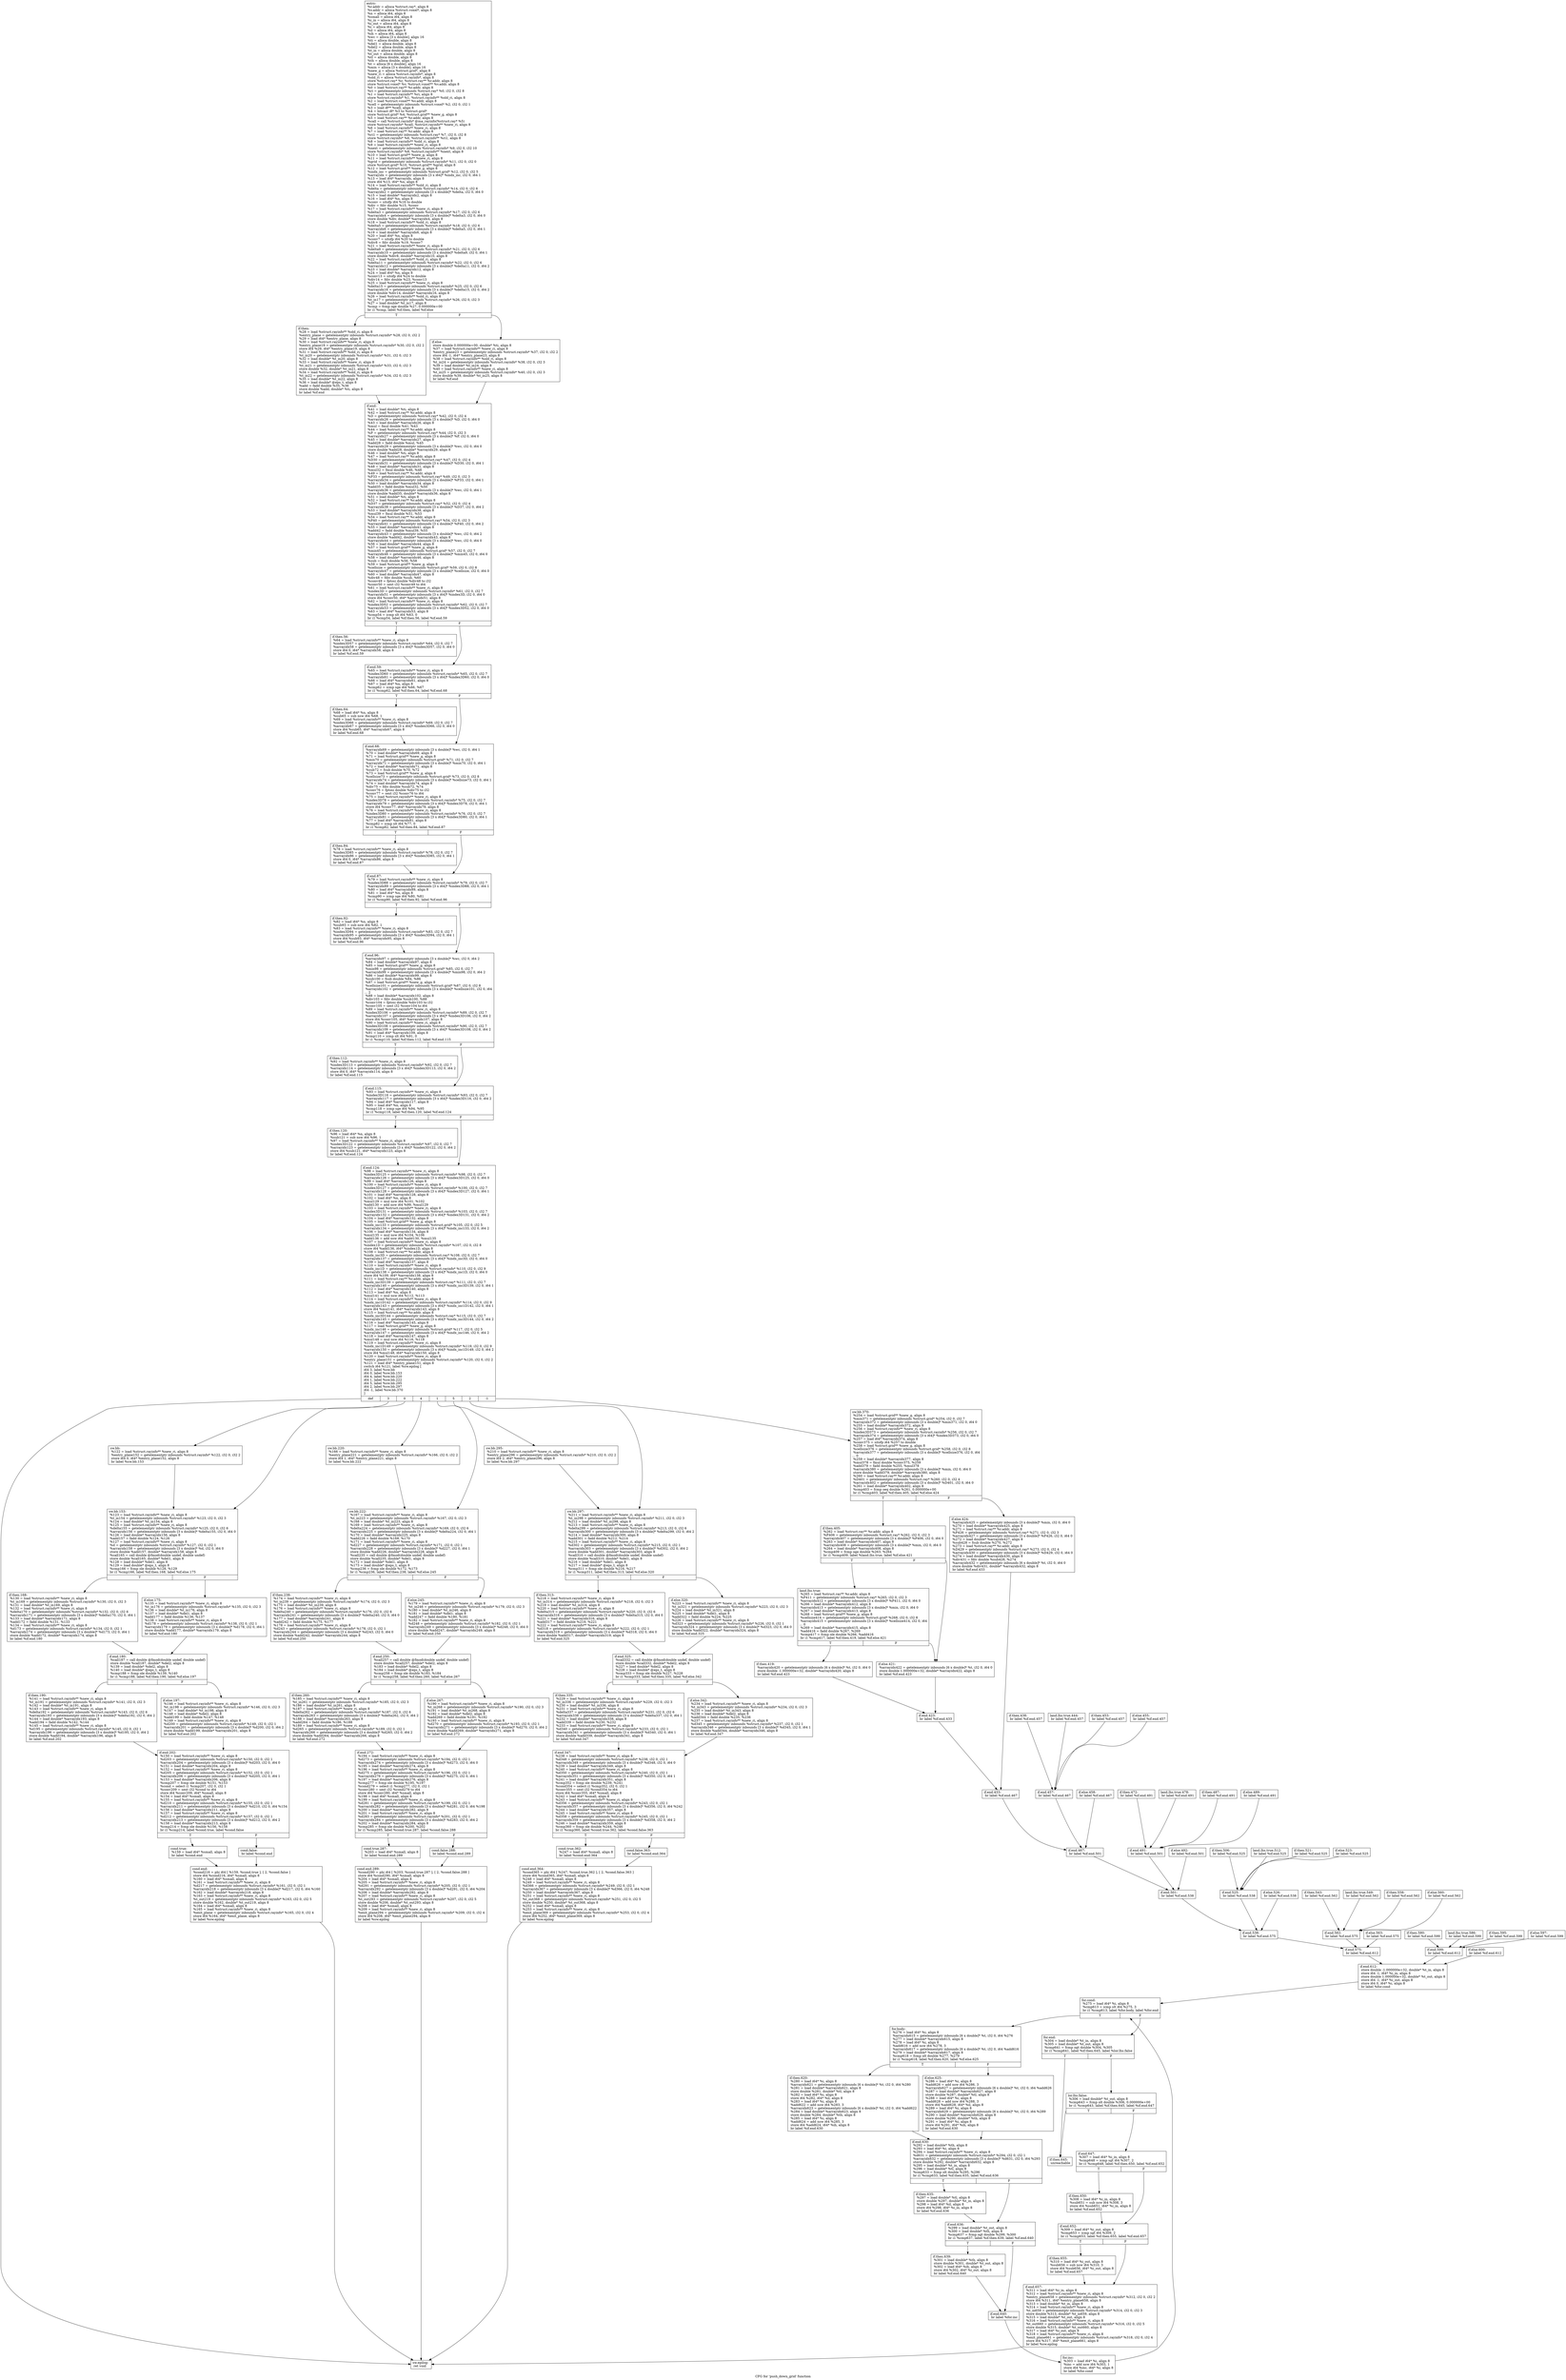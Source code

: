 digraph "CFG for 'push_down_grid' function" {
	label="CFG for 'push_down_grid' function";

	Node0x5f76490 [shape=record,label="{entry:\l  %r.addr = alloca %struct.ray*, align 8\l  %v.addr = alloca %struct.voxel*, align 8\l  %n = alloca i64, align 8\l  %small = alloca i64, align 8\l  %i_in = alloca i64, align 8\l  %i_out = alloca i64, align 8\l  %i = alloca i64, align 8\l  %il = alloca i64, align 8\l  %ih = alloca i64, align 8\l  %wc = alloca [3 x double], align 16\l  %ti = alloca double, align 8\l  %del1 = alloca double, align 8\l  %del2 = alloca double, align 8\l  %t_in = alloca double, align 8\l  %t_out = alloca double, align 8\l  %tl = alloca double, align 8\l  %th = alloca double, align 8\l  %t = alloca [6 x double], align 16\l  %min = alloca [3 x double], align 16\l  %new_g = alloca %struct.grid*, align 8\l  %new_ri = alloca %struct.rayinfo*, align 8\l  %old_ri = alloca %struct.rayinfo*, align 8\l  store %struct.ray* %r, %struct.ray** %r.addr, align 8\l  store %struct.voxel* %v, %struct.voxel** %v.addr, align 8\l  %0 = load %struct.ray** %r.addr, align 8\l  %ri = getelementptr inbounds %struct.ray* %0, i32 0, i32 8\l  %1 = load %struct.rayinfo** %ri, align 8\l  store %struct.rayinfo* %1, %struct.rayinfo** %old_ri, align 8\l  %2 = load %struct.voxel** %v.addr, align 8\l  %cell = getelementptr inbounds %struct.voxel* %2, i32 0, i32 1\l  %3 = load i8** %cell, align 8\l  %4 = bitcast i8* %3 to %struct.grid*\l  store %struct.grid* %4, %struct.grid** %new_g, align 8\l  %5 = load %struct.ray** %r.addr, align 8\l  %call = call %struct.rayinfo* @ma_rayinfo(%struct.ray* %5)\l  store %struct.rayinfo* %call, %struct.rayinfo** %new_ri, align 8\l  %6 = load %struct.rayinfo** %new_ri, align 8\l  %7 = load %struct.ray** %r.addr, align 8\l  %ri1 = getelementptr inbounds %struct.ray* %7, i32 0, i32 8\l  store %struct.rayinfo* %6, %struct.rayinfo** %ri1, align 8\l  %8 = load %struct.rayinfo** %old_ri, align 8\l  %9 = load %struct.rayinfo** %new_ri, align 8\l  %next = getelementptr inbounds %struct.rayinfo* %9, i32 0, i32 10\l  store %struct.rayinfo* %8, %struct.rayinfo** %next, align 8\l  %10 = load %struct.grid** %new_g, align 8\l  %11 = load %struct.rayinfo** %new_ri, align 8\l  %grid = getelementptr inbounds %struct.rayinfo* %11, i32 0, i32 0\l  store %struct.grid* %10, %struct.grid** %grid, align 8\l  %12 = load %struct.grid** %new_g, align 8\l  %indx_inc = getelementptr inbounds %struct.grid* %12, i32 0, i32 5\l  %arrayidx = getelementptr inbounds [3 x i64]* %indx_inc, i32 0, i64 1\l  %13 = load i64* %arrayidx, align 8\l  store i64 %13, i64* %n, align 8\l  %14 = load %struct.rayinfo** %old_ri, align 8\l  %delta = getelementptr inbounds %struct.rayinfo* %14, i32 0, i32 6\l  %arrayidx2 = getelementptr inbounds [3 x double]* %delta, i32 0, i64 0\l  %15 = load double* %arrayidx2, align 8\l  %16 = load i64* %n, align 8\l  %conv = sitofp i64 %16 to double\l  %div = fdiv double %15, %conv\l  %17 = load %struct.rayinfo** %new_ri, align 8\l  %delta3 = getelementptr inbounds %struct.rayinfo* %17, i32 0, i32 6\l  %arrayidx4 = getelementptr inbounds [3 x double]* %delta3, i32 0, i64 0\l  store double %div, double* %arrayidx4, align 8\l  %18 = load %struct.rayinfo** %old_ri, align 8\l  %delta5 = getelementptr inbounds %struct.rayinfo* %18, i32 0, i32 6\l  %arrayidx6 = getelementptr inbounds [3 x double]* %delta5, i32 0, i64 1\l  %19 = load double* %arrayidx6, align 8\l  %20 = load i64* %n, align 8\l  %conv7 = sitofp i64 %20 to double\l  %div8 = fdiv double %19, %conv7\l  %21 = load %struct.rayinfo** %new_ri, align 8\l  %delta9 = getelementptr inbounds %struct.rayinfo* %21, i32 0, i32 6\l  %arrayidx10 = getelementptr inbounds [3 x double]* %delta9, i32 0, i64 1\l  store double %div8, double* %arrayidx10, align 8\l  %22 = load %struct.rayinfo** %old_ri, align 8\l  %delta11 = getelementptr inbounds %struct.rayinfo* %22, i32 0, i32 6\l  %arrayidx12 = getelementptr inbounds [3 x double]* %delta11, i32 0, i64 2\l  %23 = load double* %arrayidx12, align 8\l  %24 = load i64* %n, align 8\l  %conv13 = sitofp i64 %24 to double\l  %div14 = fdiv double %23, %conv13\l  %25 = load %struct.rayinfo** %new_ri, align 8\l  %delta15 = getelementptr inbounds %struct.rayinfo* %25, i32 0, i32 6\l  %arrayidx16 = getelementptr inbounds [3 x double]* %delta15, i32 0, i64 2\l  store double %div14, double* %arrayidx16, align 8\l  %26 = load %struct.rayinfo** %old_ri, align 8\l  %t_in17 = getelementptr inbounds %struct.rayinfo* %26, i32 0, i32 3\l  %27 = load double* %t_in17, align 8\l  %cmp = fcmp oge double %27, 0.000000e+00\l  br i1 %cmp, label %if.then, label %if.else\l|{<s0>T|<s1>F}}"];
	Node0x5f76490:s0 -> Node0x5f764e0;
	Node0x5f76490:s1 -> Node0x5f76530;
	Node0x5f764e0 [shape=record,label="{if.then:                                          \l  %28 = load %struct.rayinfo** %old_ri, align 8\l  %entry_plane = getelementptr inbounds %struct.rayinfo* %28, i32 0, i32 2\l  %29 = load i64* %entry_plane, align 8\l  %30 = load %struct.rayinfo** %new_ri, align 8\l  %entry_plane19 = getelementptr inbounds %struct.rayinfo* %30, i32 0, i32 2\l  store i64 %29, i64* %entry_plane19, align 8\l  %31 = load %struct.rayinfo** %old_ri, align 8\l  %t_in20 = getelementptr inbounds %struct.rayinfo* %31, i32 0, i32 3\l  %32 = load double* %t_in20, align 8\l  %33 = load %struct.rayinfo** %new_ri, align 8\l  %t_in21 = getelementptr inbounds %struct.rayinfo* %33, i32 0, i32 3\l  store double %32, double* %t_in21, align 8\l  %34 = load %struct.rayinfo** %old_ri, align 8\l  %t_in22 = getelementptr inbounds %struct.rayinfo* %34, i32 0, i32 3\l  %35 = load double* %t_in22, align 8\l  %36 = load double* @eps_t, align 8\l  %add = fadd double %35, %36\l  store double %add, double* %ti, align 8\l  br label %if.end\l}"];
	Node0x5f764e0 -> Node0x5f76580;
	Node0x5f76530 [shape=record,label="{if.else:                                          \l  store double 0.000000e+00, double* %ti, align 8\l  %37 = load %struct.rayinfo** %new_ri, align 8\l  %entry_plane23 = getelementptr inbounds %struct.rayinfo* %37, i32 0, i32 2\l  store i64 -1, i64* %entry_plane23, align 8\l  %38 = load %struct.rayinfo** %old_ri, align 8\l  %t_in24 = getelementptr inbounds %struct.rayinfo* %38, i32 0, i32 3\l  %39 = load double* %t_in24, align 8\l  %40 = load %struct.rayinfo** %new_ri, align 8\l  %t_in25 = getelementptr inbounds %struct.rayinfo* %40, i32 0, i32 3\l  store double %39, double* %t_in25, align 8\l  br label %if.end\l}"];
	Node0x5f76530 -> Node0x5f76580;
	Node0x5f76580 [shape=record,label="{if.end:                                           \l  %41 = load double* %ti, align 8\l  %42 = load %struct.ray** %r.addr, align 8\l  %D = getelementptr inbounds %struct.ray* %42, i32 0, i32 4\l  %arrayidx26 = getelementptr inbounds [3 x double]* %D, i32 0, i64 0\l  %43 = load double* %arrayidx26, align 8\l  %mul = fmul double %41, %43\l  %44 = load %struct.ray** %r.addr, align 8\l  %P = getelementptr inbounds %struct.ray* %44, i32 0, i32 3\l  %arrayidx27 = getelementptr inbounds [3 x double]* %P, i32 0, i64 0\l  %45 = load double* %arrayidx27, align 8\l  %add28 = fadd double %mul, %45\l  %arrayidx29 = getelementptr inbounds [3 x double]* %wc, i32 0, i64 0\l  store double %add28, double* %arrayidx29, align 8\l  %46 = load double* %ti, align 8\l  %47 = load %struct.ray** %r.addr, align 8\l  %D30 = getelementptr inbounds %struct.ray* %47, i32 0, i32 4\l  %arrayidx31 = getelementptr inbounds [3 x double]* %D30, i32 0, i64 1\l  %48 = load double* %arrayidx31, align 8\l  %mul32 = fmul double %46, %48\l  %49 = load %struct.ray** %r.addr, align 8\l  %P33 = getelementptr inbounds %struct.ray* %49, i32 0, i32 3\l  %arrayidx34 = getelementptr inbounds [3 x double]* %P33, i32 0, i64 1\l  %50 = load double* %arrayidx34, align 8\l  %add35 = fadd double %mul32, %50\l  %arrayidx36 = getelementptr inbounds [3 x double]* %wc, i32 0, i64 1\l  store double %add35, double* %arrayidx36, align 8\l  %51 = load double* %ti, align 8\l  %52 = load %struct.ray** %r.addr, align 8\l  %D37 = getelementptr inbounds %struct.ray* %52, i32 0, i32 4\l  %arrayidx38 = getelementptr inbounds [3 x double]* %D37, i32 0, i64 2\l  %53 = load double* %arrayidx38, align 8\l  %mul39 = fmul double %51, %53\l  %54 = load %struct.ray** %r.addr, align 8\l  %P40 = getelementptr inbounds %struct.ray* %54, i32 0, i32 3\l  %arrayidx41 = getelementptr inbounds [3 x double]* %P40, i32 0, i64 2\l  %55 = load double* %arrayidx41, align 8\l  %add42 = fadd double %mul39, %55\l  %arrayidx43 = getelementptr inbounds [3 x double]* %wc, i32 0, i64 2\l  store double %add42, double* %arrayidx43, align 8\l  %arrayidx44 = getelementptr inbounds [3 x double]* %wc, i32 0, i64 0\l  %56 = load double* %arrayidx44, align 8\l  %57 = load %struct.grid** %new_g, align 8\l  %min45 = getelementptr inbounds %struct.grid* %57, i32 0, i32 7\l  %arrayidx46 = getelementptr inbounds [3 x double]* %min45, i32 0, i64 0\l  %58 = load double* %arrayidx46, align 8\l  %sub = fsub double %56, %58\l  %59 = load %struct.grid** %new_g, align 8\l  %cellsize = getelementptr inbounds %struct.grid* %59, i32 0, i32 8\l  %arrayidx47 = getelementptr inbounds [3 x double]* %cellsize, i32 0, i64 0\l  %60 = load double* %arrayidx47, align 8\l  %div48 = fdiv double %sub, %60\l  %conv49 = fptosi double %div48 to i32\l  %conv50 = sext i32 %conv49 to i64\l  %61 = load %struct.rayinfo** %new_ri, align 8\l  %index3D = getelementptr inbounds %struct.rayinfo* %61, i32 0, i32 7\l  %arrayidx51 = getelementptr inbounds [3 x i64]* %index3D, i32 0, i64 0\l  store i64 %conv50, i64* %arrayidx51, align 8\l  %62 = load %struct.rayinfo** %new_ri, align 8\l  %index3D52 = getelementptr inbounds %struct.rayinfo* %62, i32 0, i32 7\l  %arrayidx53 = getelementptr inbounds [3 x i64]* %index3D52, i32 0, i64 0\l  %63 = load i64* %arrayidx53, align 8\l  %cmp54 = icmp slt i64 %63, 0\l  br i1 %cmp54, label %if.then.56, label %if.end.59\l|{<s0>T|<s1>F}}"];
	Node0x5f76580:s0 -> Node0x5f765d0;
	Node0x5f76580:s1 -> Node0x5f76620;
	Node0x5f765d0 [shape=record,label="{if.then.56:                                       \l  %64 = load %struct.rayinfo** %new_ri, align 8\l  %index3D57 = getelementptr inbounds %struct.rayinfo* %64, i32 0, i32 7\l  %arrayidx58 = getelementptr inbounds [3 x i64]* %index3D57, i32 0, i64 0\l  store i64 0, i64* %arrayidx58, align 8\l  br label %if.end.59\l}"];
	Node0x5f765d0 -> Node0x5f76620;
	Node0x5f76620 [shape=record,label="{if.end.59:                                        \l  %65 = load %struct.rayinfo** %new_ri, align 8\l  %index3D60 = getelementptr inbounds %struct.rayinfo* %65, i32 0, i32 7\l  %arrayidx61 = getelementptr inbounds [3 x i64]* %index3D60, i32 0, i64 0\l  %66 = load i64* %arrayidx61, align 8\l  %67 = load i64* %n, align 8\l  %cmp62 = icmp sge i64 %66, %67\l  br i1 %cmp62, label %if.then.64, label %if.end.68\l|{<s0>T|<s1>F}}"];
	Node0x5f76620:s0 -> Node0x5f76670;
	Node0x5f76620:s1 -> Node0x5f766c0;
	Node0x5f76670 [shape=record,label="{if.then.64:                                       \l  %68 = load i64* %n, align 8\l  %sub65 = sub nsw i64 %68, 1\l  %69 = load %struct.rayinfo** %new_ri, align 8\l  %index3D66 = getelementptr inbounds %struct.rayinfo* %69, i32 0, i32 7\l  %arrayidx67 = getelementptr inbounds [3 x i64]* %index3D66, i32 0, i64 0\l  store i64 %sub65, i64* %arrayidx67, align 8\l  br label %if.end.68\l}"];
	Node0x5f76670 -> Node0x5f766c0;
	Node0x5f766c0 [shape=record,label="{if.end.68:                                        \l  %arrayidx69 = getelementptr inbounds [3 x double]* %wc, i32 0, i64 1\l  %70 = load double* %arrayidx69, align 8\l  %71 = load %struct.grid** %new_g, align 8\l  %min70 = getelementptr inbounds %struct.grid* %71, i32 0, i32 7\l  %arrayidx71 = getelementptr inbounds [3 x double]* %min70, i32 0, i64 1\l  %72 = load double* %arrayidx71, align 8\l  %sub72 = fsub double %70, %72\l  %73 = load %struct.grid** %new_g, align 8\l  %cellsize73 = getelementptr inbounds %struct.grid* %73, i32 0, i32 8\l  %arrayidx74 = getelementptr inbounds [3 x double]* %cellsize73, i32 0, i64 1\l  %74 = load double* %arrayidx74, align 8\l  %div75 = fdiv double %sub72, %74\l  %conv76 = fptosi double %div75 to i32\l  %conv77 = sext i32 %conv76 to i64\l  %75 = load %struct.rayinfo** %new_ri, align 8\l  %index3D78 = getelementptr inbounds %struct.rayinfo* %75, i32 0, i32 7\l  %arrayidx79 = getelementptr inbounds [3 x i64]* %index3D78, i32 0, i64 1\l  store i64 %conv77, i64* %arrayidx79, align 8\l  %76 = load %struct.rayinfo** %new_ri, align 8\l  %index3D80 = getelementptr inbounds %struct.rayinfo* %76, i32 0, i32 7\l  %arrayidx81 = getelementptr inbounds [3 x i64]* %index3D80, i32 0, i64 1\l  %77 = load i64* %arrayidx81, align 8\l  %cmp82 = icmp slt i64 %77, 0\l  br i1 %cmp82, label %if.then.84, label %if.end.87\l|{<s0>T|<s1>F}}"];
	Node0x5f766c0:s0 -> Node0x5f76710;
	Node0x5f766c0:s1 -> Node0x5f76760;
	Node0x5f76710 [shape=record,label="{if.then.84:                                       \l  %78 = load %struct.rayinfo** %new_ri, align 8\l  %index3D85 = getelementptr inbounds %struct.rayinfo* %78, i32 0, i32 7\l  %arrayidx86 = getelementptr inbounds [3 x i64]* %index3D85, i32 0, i64 1\l  store i64 0, i64* %arrayidx86, align 8\l  br label %if.end.87\l}"];
	Node0x5f76710 -> Node0x5f76760;
	Node0x5f76760 [shape=record,label="{if.end.87:                                        \l  %79 = load %struct.rayinfo** %new_ri, align 8\l  %index3D88 = getelementptr inbounds %struct.rayinfo* %79, i32 0, i32 7\l  %arrayidx89 = getelementptr inbounds [3 x i64]* %index3D88, i32 0, i64 1\l  %80 = load i64* %arrayidx89, align 8\l  %81 = load i64* %n, align 8\l  %cmp90 = icmp sge i64 %80, %81\l  br i1 %cmp90, label %if.then.92, label %if.end.96\l|{<s0>T|<s1>F}}"];
	Node0x5f76760:s0 -> Node0x5f767b0;
	Node0x5f76760:s1 -> Node0x5f76800;
	Node0x5f767b0 [shape=record,label="{if.then.92:                                       \l  %82 = load i64* %n, align 8\l  %sub93 = sub nsw i64 %82, 1\l  %83 = load %struct.rayinfo** %new_ri, align 8\l  %index3D94 = getelementptr inbounds %struct.rayinfo* %83, i32 0, i32 7\l  %arrayidx95 = getelementptr inbounds [3 x i64]* %index3D94, i32 0, i64 1\l  store i64 %sub93, i64* %arrayidx95, align 8\l  br label %if.end.96\l}"];
	Node0x5f767b0 -> Node0x5f76800;
	Node0x5f76800 [shape=record,label="{if.end.96:                                        \l  %arrayidx97 = getelementptr inbounds [3 x double]* %wc, i32 0, i64 2\l  %84 = load double* %arrayidx97, align 8\l  %85 = load %struct.grid** %new_g, align 8\l  %min98 = getelementptr inbounds %struct.grid* %85, i32 0, i32 7\l  %arrayidx99 = getelementptr inbounds [3 x double]* %min98, i32 0, i64 2\l  %86 = load double* %arrayidx99, align 8\l  %sub100 = fsub double %84, %86\l  %87 = load %struct.grid** %new_g, align 8\l  %cellsize101 = getelementptr inbounds %struct.grid* %87, i32 0, i32 8\l  %arrayidx102 = getelementptr inbounds [3 x double]* %cellsize101, i32 0, i64\l... 2\l  %88 = load double* %arrayidx102, align 8\l  %div103 = fdiv double %sub100, %88\l  %conv104 = fptosi double %div103 to i32\l  %conv105 = sext i32 %conv104 to i64\l  %89 = load %struct.rayinfo** %new_ri, align 8\l  %index3D106 = getelementptr inbounds %struct.rayinfo* %89, i32 0, i32 7\l  %arrayidx107 = getelementptr inbounds [3 x i64]* %index3D106, i32 0, i64 2\l  store i64 %conv105, i64* %arrayidx107, align 8\l  %90 = load %struct.rayinfo** %new_ri, align 8\l  %index3D108 = getelementptr inbounds %struct.rayinfo* %90, i32 0, i32 7\l  %arrayidx109 = getelementptr inbounds [3 x i64]* %index3D108, i32 0, i64 2\l  %91 = load i64* %arrayidx109, align 8\l  %cmp110 = icmp slt i64 %91, 0\l  br i1 %cmp110, label %if.then.112, label %if.end.115\l|{<s0>T|<s1>F}}"];
	Node0x5f76800:s0 -> Node0x5f76850;
	Node0x5f76800:s1 -> Node0x5f768a0;
	Node0x5f76850 [shape=record,label="{if.then.112:                                      \l  %92 = load %struct.rayinfo** %new_ri, align 8\l  %index3D113 = getelementptr inbounds %struct.rayinfo* %92, i32 0, i32 7\l  %arrayidx114 = getelementptr inbounds [3 x i64]* %index3D113, i32 0, i64 2\l  store i64 0, i64* %arrayidx114, align 8\l  br label %if.end.115\l}"];
	Node0x5f76850 -> Node0x5f768a0;
	Node0x5f768a0 [shape=record,label="{if.end.115:                                       \l  %93 = load %struct.rayinfo** %new_ri, align 8\l  %index3D116 = getelementptr inbounds %struct.rayinfo* %93, i32 0, i32 7\l  %arrayidx117 = getelementptr inbounds [3 x i64]* %index3D116, i32 0, i64 2\l  %94 = load i64* %arrayidx117, align 8\l  %95 = load i64* %n, align 8\l  %cmp118 = icmp sge i64 %94, %95\l  br i1 %cmp118, label %if.then.120, label %if.end.124\l|{<s0>T|<s1>F}}"];
	Node0x5f768a0:s0 -> Node0x5f768f0;
	Node0x5f768a0:s1 -> Node0x5f76940;
	Node0x5f768f0 [shape=record,label="{if.then.120:                                      \l  %96 = load i64* %n, align 8\l  %sub121 = sub nsw i64 %96, 1\l  %97 = load %struct.rayinfo** %new_ri, align 8\l  %index3D122 = getelementptr inbounds %struct.rayinfo* %97, i32 0, i32 7\l  %arrayidx123 = getelementptr inbounds [3 x i64]* %index3D122, i32 0, i64 2\l  store i64 %sub121, i64* %arrayidx123, align 8\l  br label %if.end.124\l}"];
	Node0x5f768f0 -> Node0x5f76940;
	Node0x5f76940 [shape=record,label="{if.end.124:                                       \l  %98 = load %struct.rayinfo** %new_ri, align 8\l  %index3D125 = getelementptr inbounds %struct.rayinfo* %98, i32 0, i32 7\l  %arrayidx126 = getelementptr inbounds [3 x i64]* %index3D125, i32 0, i64 0\l  %99 = load i64* %arrayidx126, align 8\l  %100 = load %struct.rayinfo** %new_ri, align 8\l  %index3D127 = getelementptr inbounds %struct.rayinfo* %100, i32 0, i32 7\l  %arrayidx128 = getelementptr inbounds [3 x i64]* %index3D127, i32 0, i64 1\l  %101 = load i64* %arrayidx128, align 8\l  %102 = load i64* %n, align 8\l  %mul129 = mul nsw i64 %101, %102\l  %add130 = add nsw i64 %99, %mul129\l  %103 = load %struct.rayinfo** %new_ri, align 8\l  %index3D131 = getelementptr inbounds %struct.rayinfo* %103, i32 0, i32 7\l  %arrayidx132 = getelementptr inbounds [3 x i64]* %index3D131, i32 0, i64 2\l  %104 = load i64* %arrayidx132, align 8\l  %105 = load %struct.grid** %new_g, align 8\l  %indx_inc133 = getelementptr inbounds %struct.grid* %105, i32 0, i32 5\l  %arrayidx134 = getelementptr inbounds [3 x i64]* %indx_inc133, i32 0, i64 2\l  %106 = load i64* %arrayidx134, align 8\l  %mul135 = mul nsw i64 %104, %106\l  %add136 = add nsw i64 %add130, %mul135\l  %107 = load %struct.rayinfo** %new_ri, align 8\l  %index1D = getelementptr inbounds %struct.rayinfo* %107, i32 0, i32 8\l  store i64 %add136, i64* %index1D, align 8\l  %108 = load %struct.ray** %r.addr, align 8\l  %indx_inc3D = getelementptr inbounds %struct.ray* %108, i32 0, i32 7\l  %arrayidx137 = getelementptr inbounds [3 x i64]* %indx_inc3D, i32 0, i64 0\l  %109 = load i64* %arrayidx137, align 8\l  %110 = load %struct.rayinfo** %new_ri, align 8\l  %indx_inc1D = getelementptr inbounds %struct.rayinfo* %110, i32 0, i32 9\l  %arrayidx138 = getelementptr inbounds [3 x i64]* %indx_inc1D, i32 0, i64 0\l  store i64 %109, i64* %arrayidx138, align 8\l  %111 = load %struct.ray** %r.addr, align 8\l  %indx_inc3D139 = getelementptr inbounds %struct.ray* %111, i32 0, i32 7\l  %arrayidx140 = getelementptr inbounds [3 x i64]* %indx_inc3D139, i32 0, i64 1\l  %112 = load i64* %arrayidx140, align 8\l  %113 = load i64* %n, align 8\l  %mul141 = mul nsw i64 %112, %113\l  %114 = load %struct.rayinfo** %new_ri, align 8\l  %indx_inc1D142 = getelementptr inbounds %struct.rayinfo* %114, i32 0, i32 9\l  %arrayidx143 = getelementptr inbounds [3 x i64]* %indx_inc1D142, i32 0, i64 1\l  store i64 %mul141, i64* %arrayidx143, align 8\l  %115 = load %struct.ray** %r.addr, align 8\l  %indx_inc3D144 = getelementptr inbounds %struct.ray* %115, i32 0, i32 7\l  %arrayidx145 = getelementptr inbounds [3 x i64]* %indx_inc3D144, i32 0, i64 2\l  %116 = load i64* %arrayidx145, align 8\l  %117 = load %struct.grid** %new_g, align 8\l  %indx_inc146 = getelementptr inbounds %struct.grid* %117, i32 0, i32 5\l  %arrayidx147 = getelementptr inbounds [3 x i64]* %indx_inc146, i32 0, i64 2\l  %118 = load i64* %arrayidx147, align 8\l  %mul148 = mul nsw i64 %116, %118\l  %119 = load %struct.rayinfo** %new_ri, align 8\l  %indx_inc1D149 = getelementptr inbounds %struct.rayinfo* %119, i32 0, i32 9\l  %arrayidx150 = getelementptr inbounds [3 x i64]* %indx_inc1D149, i32 0, i64 2\l  store i64 %mul148, i64* %arrayidx150, align 8\l  %120 = load %struct.rayinfo** %new_ri, align 8\l  %entry_plane151 = getelementptr inbounds %struct.rayinfo* %120, i32 0, i32 2\l  %121 = load i64* %entry_plane151, align 8\l  switch i64 %121, label %sw.epilog [\l    i64 3, label %sw.bb\l    i64 0, label %sw.bb.153\l    i64 4, label %sw.bb.220\l    i64 1, label %sw.bb.222\l    i64 5, label %sw.bb.295\l    i64 2, label %sw.bb.297\l    i64 -1, label %sw.bb.370\l  ]\l|{<s0>def|<s1>3|<s2>0|<s3>4|<s4>1|<s5>5|<s6>2|<s7>-1}}"];
	Node0x5f76940:s0 -> Node0x5f786f0;
	Node0x5f76940:s1 -> Node0x5f76990;
	Node0x5f76940:s2 -> Node0x5f769e0;
	Node0x5f76940:s3 -> Node0x5f76d00;
	Node0x5f76940:s4 -> Node0x5f76d50;
	Node0x5f76940:s5 -> Node0x5f77070;
	Node0x5f76940:s6 -> Node0x5f770c0;
	Node0x5f76940:s7 -> Node0x5f773e0;
	Node0x5f76990 [shape=record,label="{sw.bb:                                            \l  %122 = load %struct.rayinfo** %new_ri, align 8\l  %entry_plane152 = getelementptr inbounds %struct.rayinfo* %122, i32 0, i32 2\l  store i64 0, i64* %entry_plane152, align 8\l  br label %sw.bb.153\l}"];
	Node0x5f76990 -> Node0x5f769e0;
	Node0x5f769e0 [shape=record,label="{sw.bb.153:                                        \l  %123 = load %struct.rayinfo** %new_ri, align 8\l  %t_in154 = getelementptr inbounds %struct.rayinfo* %123, i32 0, i32 3\l  %124 = load double* %t_in154, align 8\l  %125 = load %struct.rayinfo** %new_ri, align 8\l  %delta155 = getelementptr inbounds %struct.rayinfo* %125, i32 0, i32 6\l  %arrayidx156 = getelementptr inbounds [3 x double]* %delta155, i32 0, i64 0\l  %126 = load double* %arrayidx156, align 8\l  %add157 = fadd double %124, %126\l  %127 = load %struct.rayinfo** %new_ri, align 8\l  %d = getelementptr inbounds %struct.rayinfo* %127, i32 0, i32 1\l  %arrayidx158 = getelementptr inbounds [3 x double]* %d, i32 0, i64 0\l  store double %add157, double* %arrayidx158, align 8\l  %call165 = call double @fmod(double undef, double undef)\l  store double %call165, double* %del1, align 8\l  %128 = load double* %del1, align 8\l  %129 = load double* @eps_t, align 8\l  %cmp166 = fcmp ole double %128, %129\l  br i1 %cmp166, label %if.then.168, label %if.else.175\l|{<s0>T|<s1>F}}"];
	Node0x5f769e0:s0 -> Node0x5f76a30;
	Node0x5f769e0:s1 -> Node0x5f76a80;
	Node0x5f76a30 [shape=record,label="{if.then.168:                                      \l  %130 = load %struct.rayinfo** %new_ri, align 8\l  %t_in169 = getelementptr inbounds %struct.rayinfo* %130, i32 0, i32 3\l  %131 = load double* %t_in169, align 8\l  %132 = load %struct.rayinfo** %new_ri, align 8\l  %delta170 = getelementptr inbounds %struct.rayinfo* %132, i32 0, i32 6\l  %arrayidx171 = getelementptr inbounds [3 x double]* %delta170, i32 0, i64 1\l  %133 = load double* %arrayidx171, align 8\l  %add172 = fadd double %131, %133\l  %134 = load %struct.rayinfo** %new_ri, align 8\l  %d173 = getelementptr inbounds %struct.rayinfo* %134, i32 0, i32 1\l  %arrayidx174 = getelementptr inbounds [3 x double]* %d173, i32 0, i64 1\l  store double %add172, double* %arrayidx174, align 8\l  br label %if.end.180\l}"];
	Node0x5f76a30 -> Node0x5f76ad0;
	Node0x5f76a80 [shape=record,label="{if.else.175:                                      \l  %135 = load %struct.rayinfo** %new_ri, align 8\l  %t_in176 = getelementptr inbounds %struct.rayinfo* %135, i32 0, i32 3\l  %136 = load double* %t_in176, align 8\l  %137 = load double* %del1, align 8\l  %add177 = fadd double %136, %137\l  %138 = load %struct.rayinfo** %new_ri, align 8\l  %d178 = getelementptr inbounds %struct.rayinfo* %138, i32 0, i32 1\l  %arrayidx179 = getelementptr inbounds [3 x double]* %d178, i32 0, i64 1\l  store double %add177, double* %arrayidx179, align 8\l  br label %if.end.180\l}"];
	Node0x5f76a80 -> Node0x5f76ad0;
	Node0x5f76ad0 [shape=record,label="{if.end.180:                                       \l  %call187 = call double @fmod(double undef, double undef)\l  store double %call187, double* %del2, align 8\l  %139 = load double* %del2, align 8\l  %140 = load double* @eps_t, align 8\l  %cmp188 = fcmp ole double %139, %140\l  br i1 %cmp188, label %if.then.190, label %if.else.197\l|{<s0>T|<s1>F}}"];
	Node0x5f76ad0:s0 -> Node0x5f76b20;
	Node0x5f76ad0:s1 -> Node0x5f76b70;
	Node0x5f76b20 [shape=record,label="{if.then.190:                                      \l  %141 = load %struct.rayinfo** %new_ri, align 8\l  %t_in191 = getelementptr inbounds %struct.rayinfo* %141, i32 0, i32 3\l  %142 = load double* %t_in191, align 8\l  %143 = load %struct.rayinfo** %new_ri, align 8\l  %delta192 = getelementptr inbounds %struct.rayinfo* %143, i32 0, i32 6\l  %arrayidx193 = getelementptr inbounds [3 x double]* %delta192, i32 0, i64 2\l  %144 = load double* %arrayidx193, align 8\l  %add194 = fadd double %142, %144\l  %145 = load %struct.rayinfo** %new_ri, align 8\l  %d195 = getelementptr inbounds %struct.rayinfo* %145, i32 0, i32 1\l  %arrayidx196 = getelementptr inbounds [3 x double]* %d195, i32 0, i64 2\l  store double %add194, double* %arrayidx196, align 8\l  br label %if.end.202\l}"];
	Node0x5f76b20 -> Node0x5f76bc0;
	Node0x5f76b70 [shape=record,label="{if.else.197:                                      \l  %146 = load %struct.rayinfo** %new_ri, align 8\l  %t_in198 = getelementptr inbounds %struct.rayinfo* %146, i32 0, i32 3\l  %147 = load double* %t_in198, align 8\l  %148 = load double* %del2, align 8\l  %add199 = fadd double %147, %148\l  %149 = load %struct.rayinfo** %new_ri, align 8\l  %d200 = getelementptr inbounds %struct.rayinfo* %149, i32 0, i32 1\l  %arrayidx201 = getelementptr inbounds [3 x double]* %d200, i32 0, i64 2\l  store double %add199, double* %arrayidx201, align 8\l  br label %if.end.202\l}"];
	Node0x5f76b70 -> Node0x5f76bc0;
	Node0x5f76bc0 [shape=record,label="{if.end.202:                                       \l  %150 = load %struct.rayinfo** %new_ri, align 8\l  %d203 = getelementptr inbounds %struct.rayinfo* %150, i32 0, i32 1\l  %arrayidx204 = getelementptr inbounds [3 x double]* %d203, i32 0, i64 0\l  %151 = load double* %arrayidx204, align 8\l  %152 = load %struct.rayinfo** %new_ri, align 8\l  %d205 = getelementptr inbounds %struct.rayinfo* %152, i32 0, i32 1\l  %arrayidx206 = getelementptr inbounds [3 x double]* %d205, i32 0, i64 1\l  %153 = load double* %arrayidx206, align 8\l  %cmp207 = fcmp ole double %151, %153\l  %cond = select i1 %cmp207, i32 0, i32 1\l  %conv209 = sext i32 %cond to i64\l  store i64 %conv209, i64* %small, align 8\l  %154 = load i64* %small, align 8\l  %155 = load %struct.rayinfo** %new_ri, align 8\l  %d210 = getelementptr inbounds %struct.rayinfo* %155, i32 0, i32 1\l  %arrayidx211 = getelementptr inbounds [3 x double]* %d210, i32 0, i64 %154\l  %156 = load double* %arrayidx211, align 8\l  %157 = load %struct.rayinfo** %new_ri, align 8\l  %d212 = getelementptr inbounds %struct.rayinfo* %157, i32 0, i32 1\l  %arrayidx213 = getelementptr inbounds [3 x double]* %d212, i32 0, i64 2\l  %158 = load double* %arrayidx213, align 8\l  %cmp214 = fcmp ole double %156, %158\l  br i1 %cmp214, label %cond.true, label %cond.false\l|{<s0>T|<s1>F}}"];
	Node0x5f76bc0:s0 -> Node0x5f76c10;
	Node0x5f76bc0:s1 -> Node0x5f76c60;
	Node0x5f76c10 [shape=record,label="{cond.true:                                        \l  %159 = load i64* %small, align 8\l  br label %cond.end\l}"];
	Node0x5f76c10 -> Node0x5f76cb0;
	Node0x5f76c60 [shape=record,label="{cond.false:                                       \l  br label %cond.end\l}"];
	Node0x5f76c60 -> Node0x5f76cb0;
	Node0x5f76cb0 [shape=record,label="{cond.end:                                         \l  %cond216 = phi i64 [ %159, %cond.true ], [ 2, %cond.false ]\l  store i64 %cond216, i64* %small, align 8\l  %160 = load i64* %small, align 8\l  %161 = load %struct.rayinfo** %new_ri, align 8\l  %d217 = getelementptr inbounds %struct.rayinfo* %161, i32 0, i32 1\l  %arrayidx218 = getelementptr inbounds [3 x double]* %d217, i32 0, i64 %160\l  %162 = load double* %arrayidx218, align 8\l  %163 = load %struct.rayinfo** %new_ri, align 8\l  %t_out219 = getelementptr inbounds %struct.rayinfo* %163, i32 0, i32 5\l  store double %162, double* %t_out219, align 8\l  %164 = load i64* %small, align 8\l  %165 = load %struct.rayinfo** %new_ri, align 8\l  %exit_plane = getelementptr inbounds %struct.rayinfo* %165, i32 0, i32 4\l  store i64 %164, i64* %exit_plane, align 8\l  br label %sw.epilog\l}"];
	Node0x5f76cb0 -> Node0x5f786f0;
	Node0x5f76d00 [shape=record,label="{sw.bb.220:                                        \l  %166 = load %struct.rayinfo** %new_ri, align 8\l  %entry_plane221 = getelementptr inbounds %struct.rayinfo* %166, i32 0, i32 2\l  store i64 1, i64* %entry_plane221, align 8\l  br label %sw.bb.222\l}"];
	Node0x5f76d00 -> Node0x5f76d50;
	Node0x5f76d50 [shape=record,label="{sw.bb.222:                                        \l  %167 = load %struct.rayinfo** %new_ri, align 8\l  %t_in223 = getelementptr inbounds %struct.rayinfo* %167, i32 0, i32 3\l  %168 = load double* %t_in223, align 8\l  %169 = load %struct.rayinfo** %new_ri, align 8\l  %delta224 = getelementptr inbounds %struct.rayinfo* %169, i32 0, i32 6\l  %arrayidx225 = getelementptr inbounds [3 x double]* %delta224, i32 0, i64 1\l  %170 = load double* %arrayidx225, align 8\l  %add226 = fadd double %168, %170\l  %171 = load %struct.rayinfo** %new_ri, align 8\l  %d227 = getelementptr inbounds %struct.rayinfo* %171, i32 0, i32 1\l  %arrayidx228 = getelementptr inbounds [3 x double]* %d227, i32 0, i64 1\l  store double %add226, double* %arrayidx228, align 8\l  %call235 = call double @fmod(double undef, double undef)\l  store double %call235, double* %del1, align 8\l  %172 = load double* %del1, align 8\l  %173 = load double* @eps_t, align 8\l  %cmp236 = fcmp ole double %172, %173\l  br i1 %cmp236, label %if.then.238, label %if.else.245\l|{<s0>T|<s1>F}}"];
	Node0x5f76d50:s0 -> Node0x5f76da0;
	Node0x5f76d50:s1 -> Node0x5f76df0;
	Node0x5f76da0 [shape=record,label="{if.then.238:                                      \l  %174 = load %struct.rayinfo** %new_ri, align 8\l  %t_in239 = getelementptr inbounds %struct.rayinfo* %174, i32 0, i32 3\l  %175 = load double* %t_in239, align 8\l  %176 = load %struct.rayinfo** %new_ri, align 8\l  %delta240 = getelementptr inbounds %struct.rayinfo* %176, i32 0, i32 6\l  %arrayidx241 = getelementptr inbounds [3 x double]* %delta240, i32 0, i64 0\l  %177 = load double* %arrayidx241, align 8\l  %add242 = fadd double %175, %177\l  %178 = load %struct.rayinfo** %new_ri, align 8\l  %d243 = getelementptr inbounds %struct.rayinfo* %178, i32 0, i32 1\l  %arrayidx244 = getelementptr inbounds [3 x double]* %d243, i32 0, i64 0\l  store double %add242, double* %arrayidx244, align 8\l  br label %if.end.250\l}"];
	Node0x5f76da0 -> Node0x5f76e40;
	Node0x5f76df0 [shape=record,label="{if.else.245:                                      \l  %179 = load %struct.rayinfo** %new_ri, align 8\l  %t_in246 = getelementptr inbounds %struct.rayinfo* %179, i32 0, i32 3\l  %180 = load double* %t_in246, align 8\l  %181 = load double* %del1, align 8\l  %add247 = fadd double %180, %181\l  %182 = load %struct.rayinfo** %new_ri, align 8\l  %d248 = getelementptr inbounds %struct.rayinfo* %182, i32 0, i32 1\l  %arrayidx249 = getelementptr inbounds [3 x double]* %d248, i32 0, i64 0\l  store double %add247, double* %arrayidx249, align 8\l  br label %if.end.250\l}"];
	Node0x5f76df0 -> Node0x5f76e40;
	Node0x5f76e40 [shape=record,label="{if.end.250:                                       \l  %call257 = call double @fmod(double undef, double undef)\l  store double %call257, double* %del2, align 8\l  %183 = load double* %del2, align 8\l  %184 = load double* @eps_t, align 8\l  %cmp258 = fcmp ole double %183, %184\l  br i1 %cmp258, label %if.then.260, label %if.else.267\l|{<s0>T|<s1>F}}"];
	Node0x5f76e40:s0 -> Node0x5f76e90;
	Node0x5f76e40:s1 -> Node0x5f76ee0;
	Node0x5f76e90 [shape=record,label="{if.then.260:                                      \l  %185 = load %struct.rayinfo** %new_ri, align 8\l  %t_in261 = getelementptr inbounds %struct.rayinfo* %185, i32 0, i32 3\l  %186 = load double* %t_in261, align 8\l  %187 = load %struct.rayinfo** %new_ri, align 8\l  %delta262 = getelementptr inbounds %struct.rayinfo* %187, i32 0, i32 6\l  %arrayidx263 = getelementptr inbounds [3 x double]* %delta262, i32 0, i64 2\l  %188 = load double* %arrayidx263, align 8\l  %add264 = fadd double %186, %188\l  %189 = load %struct.rayinfo** %new_ri, align 8\l  %d265 = getelementptr inbounds %struct.rayinfo* %189, i32 0, i32 1\l  %arrayidx266 = getelementptr inbounds [3 x double]* %d265, i32 0, i64 2\l  store double %add264, double* %arrayidx266, align 8\l  br label %if.end.272\l}"];
	Node0x5f76e90 -> Node0x5f76f30;
	Node0x5f76ee0 [shape=record,label="{if.else.267:                                      \l  %190 = load %struct.rayinfo** %new_ri, align 8\l  %t_in268 = getelementptr inbounds %struct.rayinfo* %190, i32 0, i32 3\l  %191 = load double* %t_in268, align 8\l  %192 = load double* %del2, align 8\l  %add269 = fadd double %191, %192\l  %193 = load %struct.rayinfo** %new_ri, align 8\l  %d270 = getelementptr inbounds %struct.rayinfo* %193, i32 0, i32 1\l  %arrayidx271 = getelementptr inbounds [3 x double]* %d270, i32 0, i64 2\l  store double %add269, double* %arrayidx271, align 8\l  br label %if.end.272\l}"];
	Node0x5f76ee0 -> Node0x5f76f30;
	Node0x5f76f30 [shape=record,label="{if.end.272:                                       \l  %194 = load %struct.rayinfo** %new_ri, align 8\l  %d273 = getelementptr inbounds %struct.rayinfo* %194, i32 0, i32 1\l  %arrayidx274 = getelementptr inbounds [3 x double]* %d273, i32 0, i64 0\l  %195 = load double* %arrayidx274, align 8\l  %196 = load %struct.rayinfo** %new_ri, align 8\l  %d275 = getelementptr inbounds %struct.rayinfo* %196, i32 0, i32 1\l  %arrayidx276 = getelementptr inbounds [3 x double]* %d275, i32 0, i64 1\l  %197 = load double* %arrayidx276, align 8\l  %cmp277 = fcmp ole double %195, %197\l  %cond279 = select i1 %cmp277, i32 0, i32 1\l  %conv280 = sext i32 %cond279 to i64\l  store i64 %conv280, i64* %small, align 8\l  %198 = load i64* %small, align 8\l  %199 = load %struct.rayinfo** %new_ri, align 8\l  %d281 = getelementptr inbounds %struct.rayinfo* %199, i32 0, i32 1\l  %arrayidx282 = getelementptr inbounds [3 x double]* %d281, i32 0, i64 %198\l  %200 = load double* %arrayidx282, align 8\l  %201 = load %struct.rayinfo** %new_ri, align 8\l  %d283 = getelementptr inbounds %struct.rayinfo* %201, i32 0, i32 1\l  %arrayidx284 = getelementptr inbounds [3 x double]* %d283, i32 0, i64 2\l  %202 = load double* %arrayidx284, align 8\l  %cmp285 = fcmp ole double %200, %202\l  br i1 %cmp285, label %cond.true.287, label %cond.false.288\l|{<s0>T|<s1>F}}"];
	Node0x5f76f30:s0 -> Node0x5f76f80;
	Node0x5f76f30:s1 -> Node0x5f76fd0;
	Node0x5f76f80 [shape=record,label="{cond.true.287:                                    \l  %203 = load i64* %small, align 8\l  br label %cond.end.289\l}"];
	Node0x5f76f80 -> Node0x5f77020;
	Node0x5f76fd0 [shape=record,label="{cond.false.288:                                   \l  br label %cond.end.289\l}"];
	Node0x5f76fd0 -> Node0x5f77020;
	Node0x5f77020 [shape=record,label="{cond.end.289:                                     \l  %cond290 = phi i64 [ %203, %cond.true.287 ], [ 2, %cond.false.288 ]\l  store i64 %cond290, i64* %small, align 8\l  %204 = load i64* %small, align 8\l  %205 = load %struct.rayinfo** %new_ri, align 8\l  %d291 = getelementptr inbounds %struct.rayinfo* %205, i32 0, i32 1\l  %arrayidx292 = getelementptr inbounds [3 x double]* %d291, i32 0, i64 %204\l  %206 = load double* %arrayidx292, align 8\l  %207 = load %struct.rayinfo** %new_ri, align 8\l  %t_out293 = getelementptr inbounds %struct.rayinfo* %207, i32 0, i32 5\l  store double %206, double* %t_out293, align 8\l  %208 = load i64* %small, align 8\l  %209 = load %struct.rayinfo** %new_ri, align 8\l  %exit_plane294 = getelementptr inbounds %struct.rayinfo* %209, i32 0, i32 4\l  store i64 %208, i64* %exit_plane294, align 8\l  br label %sw.epilog\l}"];
	Node0x5f77020 -> Node0x5f786f0;
	Node0x5f77070 [shape=record,label="{sw.bb.295:                                        \l  %210 = load %struct.rayinfo** %new_ri, align 8\l  %entry_plane296 = getelementptr inbounds %struct.rayinfo* %210, i32 0, i32 2\l  store i64 2, i64* %entry_plane296, align 8\l  br label %sw.bb.297\l}"];
	Node0x5f77070 -> Node0x5f770c0;
	Node0x5f770c0 [shape=record,label="{sw.bb.297:                                        \l  %211 = load %struct.rayinfo** %new_ri, align 8\l  %t_in298 = getelementptr inbounds %struct.rayinfo* %211, i32 0, i32 3\l  %212 = load double* %t_in298, align 8\l  %213 = load %struct.rayinfo** %new_ri, align 8\l  %delta299 = getelementptr inbounds %struct.rayinfo* %213, i32 0, i32 6\l  %arrayidx300 = getelementptr inbounds [3 x double]* %delta299, i32 0, i64 2\l  %214 = load double* %arrayidx300, align 8\l  %add301 = fadd double %212, %214\l  %215 = load %struct.rayinfo** %new_ri, align 8\l  %d302 = getelementptr inbounds %struct.rayinfo* %215, i32 0, i32 1\l  %arrayidx303 = getelementptr inbounds [3 x double]* %d302, i32 0, i64 2\l  store double %add301, double* %arrayidx303, align 8\l  %call310 = call double @fmod(double undef, double undef)\l  store double %call310, double* %del1, align 8\l  %216 = load double* %del1, align 8\l  %217 = load double* @eps_t, align 8\l  %cmp311 = fcmp ole double %216, %217\l  br i1 %cmp311, label %if.then.313, label %if.else.320\l|{<s0>T|<s1>F}}"];
	Node0x5f770c0:s0 -> Node0x5f77110;
	Node0x5f770c0:s1 -> Node0x5f77160;
	Node0x5f77110 [shape=record,label="{if.then.313:                                      \l  %218 = load %struct.rayinfo** %new_ri, align 8\l  %t_in314 = getelementptr inbounds %struct.rayinfo* %218, i32 0, i32 3\l  %219 = load double* %t_in314, align 8\l  %220 = load %struct.rayinfo** %new_ri, align 8\l  %delta315 = getelementptr inbounds %struct.rayinfo* %220, i32 0, i32 6\l  %arrayidx316 = getelementptr inbounds [3 x double]* %delta315, i32 0, i64 0\l  %221 = load double* %arrayidx316, align 8\l  %add317 = fadd double %219, %221\l  %222 = load %struct.rayinfo** %new_ri, align 8\l  %d318 = getelementptr inbounds %struct.rayinfo* %222, i32 0, i32 1\l  %arrayidx319 = getelementptr inbounds [3 x double]* %d318, i32 0, i64 0\l  store double %add317, double* %arrayidx319, align 8\l  br label %if.end.325\l}"];
	Node0x5f77110 -> Node0x5f771b0;
	Node0x5f77160 [shape=record,label="{if.else.320:                                      \l  %223 = load %struct.rayinfo** %new_ri, align 8\l  %t_in321 = getelementptr inbounds %struct.rayinfo* %223, i32 0, i32 3\l  %224 = load double* %t_in321, align 8\l  %225 = load double* %del1, align 8\l  %add322 = fadd double %224, %225\l  %226 = load %struct.rayinfo** %new_ri, align 8\l  %d323 = getelementptr inbounds %struct.rayinfo* %226, i32 0, i32 1\l  %arrayidx324 = getelementptr inbounds [3 x double]* %d323, i32 0, i64 0\l  store double %add322, double* %arrayidx324, align 8\l  br label %if.end.325\l}"];
	Node0x5f77160 -> Node0x5f771b0;
	Node0x5f771b0 [shape=record,label="{if.end.325:                                       \l  %call332 = call double @fmod(double undef, double undef)\l  store double %call332, double* %del2, align 8\l  %227 = load double* %del2, align 8\l  %228 = load double* @eps_t, align 8\l  %cmp333 = fcmp ole double %227, %228\l  br i1 %cmp333, label %if.then.335, label %if.else.342\l|{<s0>T|<s1>F}}"];
	Node0x5f771b0:s0 -> Node0x5f77200;
	Node0x5f771b0:s1 -> Node0x5f77250;
	Node0x5f77200 [shape=record,label="{if.then.335:                                      \l  %229 = load %struct.rayinfo** %new_ri, align 8\l  %t_in336 = getelementptr inbounds %struct.rayinfo* %229, i32 0, i32 3\l  %230 = load double* %t_in336, align 8\l  %231 = load %struct.rayinfo** %new_ri, align 8\l  %delta337 = getelementptr inbounds %struct.rayinfo* %231, i32 0, i32 6\l  %arrayidx338 = getelementptr inbounds [3 x double]* %delta337, i32 0, i64 1\l  %232 = load double* %arrayidx338, align 8\l  %add339 = fadd double %230, %232\l  %233 = load %struct.rayinfo** %new_ri, align 8\l  %d340 = getelementptr inbounds %struct.rayinfo* %233, i32 0, i32 1\l  %arrayidx341 = getelementptr inbounds [3 x double]* %d340, i32 0, i64 1\l  store double %add339, double* %arrayidx341, align 8\l  br label %if.end.347\l}"];
	Node0x5f77200 -> Node0x5f772a0;
	Node0x5f77250 [shape=record,label="{if.else.342:                                      \l  %234 = load %struct.rayinfo** %new_ri, align 8\l  %t_in343 = getelementptr inbounds %struct.rayinfo* %234, i32 0, i32 3\l  %235 = load double* %t_in343, align 8\l  %236 = load double* %del2, align 8\l  %add344 = fadd double %235, %236\l  %237 = load %struct.rayinfo** %new_ri, align 8\l  %d345 = getelementptr inbounds %struct.rayinfo* %237, i32 0, i32 1\l  %arrayidx346 = getelementptr inbounds [3 x double]* %d345, i32 0, i64 1\l  store double %add344, double* %arrayidx346, align 8\l  br label %if.end.347\l}"];
	Node0x5f77250 -> Node0x5f772a0;
	Node0x5f772a0 [shape=record,label="{if.end.347:                                       \l  %238 = load %struct.rayinfo** %new_ri, align 8\l  %d348 = getelementptr inbounds %struct.rayinfo* %238, i32 0, i32 1\l  %arrayidx349 = getelementptr inbounds [3 x double]* %d348, i32 0, i64 0\l  %239 = load double* %arrayidx349, align 8\l  %240 = load %struct.rayinfo** %new_ri, align 8\l  %d350 = getelementptr inbounds %struct.rayinfo* %240, i32 0, i32 1\l  %arrayidx351 = getelementptr inbounds [3 x double]* %d350, i32 0, i64 1\l  %241 = load double* %arrayidx351, align 8\l  %cmp352 = fcmp ole double %239, %241\l  %cond354 = select i1 %cmp352, i32 0, i32 1\l  %conv355 = sext i32 %cond354 to i64\l  store i64 %conv355, i64* %small, align 8\l  %242 = load i64* %small, align 8\l  %243 = load %struct.rayinfo** %new_ri, align 8\l  %d356 = getelementptr inbounds %struct.rayinfo* %243, i32 0, i32 1\l  %arrayidx357 = getelementptr inbounds [3 x double]* %d356, i32 0, i64 %242\l  %244 = load double* %arrayidx357, align 8\l  %245 = load %struct.rayinfo** %new_ri, align 8\l  %d358 = getelementptr inbounds %struct.rayinfo* %245, i32 0, i32 1\l  %arrayidx359 = getelementptr inbounds [3 x double]* %d358, i32 0, i64 2\l  %246 = load double* %arrayidx359, align 8\l  %cmp360 = fcmp ole double %244, %246\l  br i1 %cmp360, label %cond.true.362, label %cond.false.363\l|{<s0>T|<s1>F}}"];
	Node0x5f772a0:s0 -> Node0x5f772f0;
	Node0x5f772a0:s1 -> Node0x5f77340;
	Node0x5f772f0 [shape=record,label="{cond.true.362:                                    \l  %247 = load i64* %small, align 8\l  br label %cond.end.364\l}"];
	Node0x5f772f0 -> Node0x5f77390;
	Node0x5f77340 [shape=record,label="{cond.false.363:                                   \l  br label %cond.end.364\l}"];
	Node0x5f77340 -> Node0x5f77390;
	Node0x5f77390 [shape=record,label="{cond.end.364:                                     \l  %cond365 = phi i64 [ %247, %cond.true.362 ], [ 2, %cond.false.363 ]\l  store i64 %cond365, i64* %small, align 8\l  %248 = load i64* %small, align 8\l  %249 = load %struct.rayinfo** %new_ri, align 8\l  %d366 = getelementptr inbounds %struct.rayinfo* %249, i32 0, i32 1\l  %arrayidx367 = getelementptr inbounds [3 x double]* %d366, i32 0, i64 %248\l  %250 = load double* %arrayidx367, align 8\l  %251 = load %struct.rayinfo** %new_ri, align 8\l  %t_out368 = getelementptr inbounds %struct.rayinfo* %251, i32 0, i32 5\l  store double %250, double* %t_out368, align 8\l  %252 = load i64* %small, align 8\l  %253 = load %struct.rayinfo** %new_ri, align 8\l  %exit_plane369 = getelementptr inbounds %struct.rayinfo* %253, i32 0, i32 4\l  store i64 %252, i64* %exit_plane369, align 8\l  br label %sw.epilog\l}"];
	Node0x5f77390 -> Node0x5f786f0;
	Node0x5f773e0 [shape=record,label="{sw.bb.370:                                        \l  %254 = load %struct.grid** %new_g, align 8\l  %min371 = getelementptr inbounds %struct.grid* %254, i32 0, i32 7\l  %arrayidx372 = getelementptr inbounds [3 x double]* %min371, i32 0, i64 0\l  %255 = load double* %arrayidx372, align 8\l  %256 = load %struct.rayinfo** %new_ri, align 8\l  %index3D373 = getelementptr inbounds %struct.rayinfo* %256, i32 0, i32 7\l  %arrayidx374 = getelementptr inbounds [3 x i64]* %index3D373, i32 0, i64 0\l  %257 = load i64* %arrayidx374, align 8\l  %conv375 = sitofp i64 %257 to double\l  %258 = load %struct.grid** %new_g, align 8\l  %cellsize376 = getelementptr inbounds %struct.grid* %258, i32 0, i32 8\l  %arrayidx377 = getelementptr inbounds [3 x double]* %cellsize376, i32 0, i64\l... 0\l  %259 = load double* %arrayidx377, align 8\l  %mul378 = fmul double %conv375, %259\l  %add379 = fadd double %255, %mul378\l  %arrayidx380 = getelementptr inbounds [3 x double]* %min, i32 0, i64 0\l  store double %add379, double* %arrayidx380, align 8\l  %260 = load %struct.ray** %r.addr, align 8\l  %D401 = getelementptr inbounds %struct.ray* %260, i32 0, i32 4\l  %arrayidx402 = getelementptr inbounds [3 x double]* %D401, i32 0, i64 0\l  %261 = load double* %arrayidx402, align 8\l  %cmp403 = fcmp oeq double %261, 0.000000e+00\l  br i1 %cmp403, label %if.then.405, label %if.else.424\l|{<s0>T|<s1>F}}"];
	Node0x5f773e0:s0 -> Node0x5f77430;
	Node0x5f773e0:s1 -> Node0x5f775c0;
	Node0x5f77430 [shape=record,label="{if.then.405:                                      \l  %262 = load %struct.ray** %r.addr, align 8\l  %P406 = getelementptr inbounds %struct.ray* %262, i32 0, i32 3\l  %arrayidx407 = getelementptr inbounds [3 x double]* %P406, i32 0, i64 0\l  %263 = load double* %arrayidx407, align 8\l  %arrayidx408 = getelementptr inbounds [3 x double]* %min, i32 0, i64 0\l  %264 = load double* %arrayidx408, align 8\l  %cmp409 = fcmp oge double %263, %264\l  br i1 %cmp409, label %land.lhs.true, label %if.else.421\l|{<s0>T|<s1>F}}"];
	Node0x5f77430:s0 -> Node0x5f77480;
	Node0x5f77430:s1 -> Node0x5f77520;
	Node0x5f77480 [shape=record,label="{land.lhs.true:                                    \l  %265 = load %struct.ray** %r.addr, align 8\l  %P411 = getelementptr inbounds %struct.ray* %265, i32 0, i32 3\l  %arrayidx412 = getelementptr inbounds [3 x double]* %P411, i32 0, i64 0\l  %266 = load double* %arrayidx412, align 8\l  %arrayidx413 = getelementptr inbounds [3 x double]* %min, i32 0, i64 0\l  %267 = load double* %arrayidx413, align 8\l  %268 = load %struct.grid** %new_g, align 8\l  %cellsize414 = getelementptr inbounds %struct.grid* %268, i32 0, i32 8\l  %arrayidx415 = getelementptr inbounds [3 x double]* %cellsize414, i32 0, i64\l... 0\l  %269 = load double* %arrayidx415, align 8\l  %add416 = fadd double %267, %269\l  %cmp417 = fcmp ole double %266, %add416\l  br i1 %cmp417, label %if.then.419, label %if.else.421\l|{<s0>T|<s1>F}}"];
	Node0x5f77480:s0 -> Node0x5f774d0;
	Node0x5f77480:s1 -> Node0x5f77520;
	Node0x5f774d0 [shape=record,label="{if.then.419:                                      \l  %arrayidx420 = getelementptr inbounds [6 x double]* %t, i32 0, i64 0\l  store double -1.000000e+32, double* %arrayidx420, align 8\l  br label %if.end.423\l}"];
	Node0x5f774d0 -> Node0x5f77570;
	Node0x5f77520 [shape=record,label="{if.else.421:                                      \l  %arrayidx422 = getelementptr inbounds [6 x double]* %t, i32 0, i64 0\l  store double 1.000000e+32, double* %arrayidx422, align 8\l  br label %if.end.423\l}"];
	Node0x5f77520 -> Node0x5f77570;
	Node0x5f77570 [shape=record,label="{if.end.423:                                       \l  br label %if.end.433\l}"];
	Node0x5f77570 -> Node0x5f77610;
	Node0x5f775c0 [shape=record,label="{if.else.424:                                      \l  %arrayidx425 = getelementptr inbounds [3 x double]* %min, i32 0, i64 0\l  %270 = load double* %arrayidx425, align 8\l  %271 = load %struct.ray** %r.addr, align 8\l  %P426 = getelementptr inbounds %struct.ray* %271, i32 0, i32 3\l  %arrayidx427 = getelementptr inbounds [3 x double]* %P426, i32 0, i64 0\l  %272 = load double* %arrayidx427, align 8\l  %sub428 = fsub double %270, %272\l  %273 = load %struct.ray** %r.addr, align 8\l  %D429 = getelementptr inbounds %struct.ray* %273, i32 0, i32 4\l  %arrayidx430 = getelementptr inbounds [3 x double]* %D429, i32 0, i64 0\l  %274 = load double* %arrayidx430, align 8\l  %div431 = fdiv double %sub428, %274\l  %arrayidx432 = getelementptr inbounds [6 x double]* %t, i32 0, i64 0\l  store double %div431, double* %arrayidx432, align 8\l  br label %if.end.433\l}"];
	Node0x5f775c0 -> Node0x5f77610;
	Node0x5f77610 [shape=record,label="{if.end.433:                                       \l  br label %if.end.467\l}"];
	Node0x5f77610 -> Node0x5f77840;
	Node0x5f77660 [shape=record,label="{if.then.438:                                      \l  br label %if.end.457\l}"];
	Node0x5f77660 -> Node0x5f777a0;
	Node0x5f776b0 [shape=record,label="{land.lhs.true.444:                                \l  br label %if.end.457\l}"];
	Node0x5f776b0 -> Node0x5f777a0;
	Node0x5f77700 [shape=record,label="{if.then.453:                                      \l  br label %if.end.457\l}"];
	Node0x5f77700 -> Node0x5f777a0;
	Node0x5f77750 [shape=record,label="{if.else.455:                                      \l  br label %if.end.457\l}"];
	Node0x5f77750 -> Node0x5f777a0;
	Node0x5f777a0 [shape=record,label="{if.end.457:                                       \l  br label %if.end.467\l}"];
	Node0x5f777a0 -> Node0x5f77840;
	Node0x5f777f0 [shape=record,label="{if.else.458:                                      \l  br label %if.end.467\l}"];
	Node0x5f777f0 -> Node0x5f77840;
	Node0x5f77840 [shape=record,label="{if.end.467:                                       \l  br label %if.end.501\l}"];
	Node0x5f77840 -> Node0x5f77a70;
	Node0x5f77890 [shape=record,label="{if.then.472:                                      \l  br label %if.end.491\l}"];
	Node0x5f77890 -> Node0x5f779d0;
	Node0x5f778e0 [shape=record,label="{land.lhs.true.478:                                \l  br label %if.end.491\l}"];
	Node0x5f778e0 -> Node0x5f779d0;
	Node0x5f77930 [shape=record,label="{if.then.487:                                      \l  br label %if.end.491\l}"];
	Node0x5f77930 -> Node0x5f779d0;
	Node0x5f77980 [shape=record,label="{if.else.489:                                      \l  br label %if.end.491\l}"];
	Node0x5f77980 -> Node0x5f779d0;
	Node0x5f779d0 [shape=record,label="{if.end.491:                                       \l  br label %if.end.501\l}"];
	Node0x5f779d0 -> Node0x5f77a70;
	Node0x5f77a20 [shape=record,label="{if.else.492:                                      \l  br label %if.end.501\l}"];
	Node0x5f77a20 -> Node0x5f77a70;
	Node0x5f77a70 [shape=record,label="{if.end.501:                                       \l  br label %if.end.538\l}"];
	Node0x5f77a70 -> Node0x5f77ca0;
	Node0x5f77ac0 [shape=record,label="{if.then.506:                                      \l  br label %if.end.525\l}"];
	Node0x5f77ac0 -> Node0x5f77c00;
	Node0x5f77b10 [shape=record,label="{land.lhs.true.512:                                \l  br label %if.end.525\l}"];
	Node0x5f77b10 -> Node0x5f77c00;
	Node0x5f77b60 [shape=record,label="{if.then.521:                                      \l  br label %if.end.525\l}"];
	Node0x5f77b60 -> Node0x5f77c00;
	Node0x5f77bb0 [shape=record,label="{if.else.523:                                      \l  br label %if.end.525\l}"];
	Node0x5f77bb0 -> Node0x5f77c00;
	Node0x5f77c00 [shape=record,label="{if.end.525:                                       \l  br label %if.end.538\l}"];
	Node0x5f77c00 -> Node0x5f77ca0;
	Node0x5f77c50 [shape=record,label="{if.else.526:                                      \l  br label %if.end.538\l}"];
	Node0x5f77c50 -> Node0x5f77ca0;
	Node0x5f77ca0 [shape=record,label="{if.end.538:                                       \l  br label %if.end.575\l}"];
	Node0x5f77ca0 -> Node0x5f77ed0;
	Node0x5f77cf0 [shape=record,label="{if.then.543:                                      \l  br label %if.end.562\l}"];
	Node0x5f77cf0 -> Node0x5f77e30;
	Node0x5f77d40 [shape=record,label="{land.lhs.true.549:                                \l  br label %if.end.562\l}"];
	Node0x5f77d40 -> Node0x5f77e30;
	Node0x5f77d90 [shape=record,label="{if.then.558:                                      \l  br label %if.end.562\l}"];
	Node0x5f77d90 -> Node0x5f77e30;
	Node0x5f77de0 [shape=record,label="{if.else.560:                                      \l  br label %if.end.562\l}"];
	Node0x5f77de0 -> Node0x5f77e30;
	Node0x5f77e30 [shape=record,label="{if.end.562:                                       \l  br label %if.end.575\l}"];
	Node0x5f77e30 -> Node0x5f77ed0;
	Node0x5f77e80 [shape=record,label="{if.else.563:                                      \l  br label %if.end.575\l}"];
	Node0x5f77e80 -> Node0x5f77ed0;
	Node0x5f77ed0 [shape=record,label="{if.end.575:                                       \l  br label %if.end.612\l}"];
	Node0x5f77ed0 -> Node0x5f78100;
	Node0x5f77f20 [shape=record,label="{if.then.580:                                      \l  br label %if.end.599\l}"];
	Node0x5f77f20 -> Node0x5f78060;
	Node0x5f77f70 [shape=record,label="{land.lhs.true.586:                                \l  br label %if.end.599\l}"];
	Node0x5f77f70 -> Node0x5f78060;
	Node0x5f77fc0 [shape=record,label="{if.then.595:                                      \l  br label %if.end.599\l}"];
	Node0x5f77fc0 -> Node0x5f78060;
	Node0x5f78010 [shape=record,label="{if.else.597:                                      \l  br label %if.end.599\l}"];
	Node0x5f78010 -> Node0x5f78060;
	Node0x5f78060 [shape=record,label="{if.end.599:                                       \l  br label %if.end.612\l}"];
	Node0x5f78060 -> Node0x5f78100;
	Node0x5f780b0 [shape=record,label="{if.else.600:                                      \l  br label %if.end.612\l}"];
	Node0x5f780b0 -> Node0x5f78100;
	Node0x5f78100 [shape=record,label="{if.end.612:                                       \l  store double -1.000000e+32, double* %t_in, align 8\l  store i64 -1, i64* %i_in, align 8\l  store double 1.000000e+32, double* %t_out, align 8\l  store i64 -1, i64* %i_out, align 8\l  store i64 0, i64* %i, align 8\l  br label %for.cond\l}"];
	Node0x5f78100 -> Node0x5f78150;
	Node0x5f78150 [shape=record,label="{for.cond:                                         \l  %275 = load i64* %i, align 8\l  %cmp613 = icmp slt i64 %275, 3\l  br i1 %cmp613, label %for.body, label %for.end\l|{<s0>T|<s1>F}}"];
	Node0x5f78150:s0 -> Node0x5f781a0;
	Node0x5f78150:s1 -> Node0x5f78470;
	Node0x5f781a0 [shape=record,label="{for.body:                                         \l  %276 = load i64* %i, align 8\l  %arrayidx615 = getelementptr inbounds [6 x double]* %t, i32 0, i64 %276\l  %277 = load double* %arrayidx615, align 8\l  %278 = load i64* %i, align 8\l  %add616 = add nsw i64 %278, 3\l  %arrayidx617 = getelementptr inbounds [6 x double]* %t, i32 0, i64 %add616\l  %279 = load double* %arrayidx617, align 8\l  %cmp618 = fcmp olt double %277, %279\l  br i1 %cmp618, label %if.then.620, label %if.else.625\l|{<s0>T|<s1>F}}"];
	Node0x5f781a0:s0 -> Node0x5f781f0;
	Node0x5f781a0:s1 -> Node0x5f78240;
	Node0x5f781f0 [shape=record,label="{if.then.620:                                      \l  %280 = load i64* %i, align 8\l  %arrayidx621 = getelementptr inbounds [6 x double]* %t, i32 0, i64 %280\l  %281 = load double* %arrayidx621, align 8\l  store double %281, double* %tl, align 8\l  %282 = load i64* %i, align 8\l  store i64 %282, i64* %il, align 8\l  %283 = load i64* %i, align 8\l  %add622 = add nsw i64 %283, 3\l  %arrayidx623 = getelementptr inbounds [6 x double]* %t, i32 0, i64 %add622\l  %284 = load double* %arrayidx623, align 8\l  store double %284, double* %th, align 8\l  %285 = load i64* %i, align 8\l  %add624 = add nsw i64 %285, 3\l  store i64 %add624, i64* %ih, align 8\l  br label %if.end.630\l}"];
	Node0x5f781f0 -> Node0x5f78290;
	Node0x5f78240 [shape=record,label="{if.else.625:                                      \l  %286 = load i64* %i, align 8\l  %add626 = add nsw i64 %286, 3\l  %arrayidx627 = getelementptr inbounds [6 x double]* %t, i32 0, i64 %add626\l  %287 = load double* %arrayidx627, align 8\l  store double %287, double* %tl, align 8\l  %288 = load i64* %i, align 8\l  %add628 = add nsw i64 %288, 3\l  store i64 %add628, i64* %il, align 8\l  %289 = load i64* %i, align 8\l  %arrayidx629 = getelementptr inbounds [6 x double]* %t, i32 0, i64 %289\l  %290 = load double* %arrayidx629, align 8\l  store double %290, double* %th, align 8\l  %291 = load i64* %i, align 8\l  store i64 %291, i64* %ih, align 8\l  br label %if.end.630\l}"];
	Node0x5f78240 -> Node0x5f78290;
	Node0x5f78290 [shape=record,label="{if.end.630:                                       \l  %292 = load double* %th, align 8\l  %293 = load i64* %i, align 8\l  %294 = load %struct.rayinfo** %new_ri, align 8\l  %d631 = getelementptr inbounds %struct.rayinfo* %294, i32 0, i32 1\l  %arrayidx632 = getelementptr inbounds [3 x double]* %d631, i32 0, i64 %293\l  store double %292, double* %arrayidx632, align 8\l  %295 = load double* %t_in, align 8\l  %296 = load double* %tl, align 8\l  %cmp633 = fcmp olt double %295, %296\l  br i1 %cmp633, label %if.then.635, label %if.end.636\l|{<s0>T|<s1>F}}"];
	Node0x5f78290:s0 -> Node0x5f782e0;
	Node0x5f78290:s1 -> Node0x5f78330;
	Node0x5f782e0 [shape=record,label="{if.then.635:                                      \l  %297 = load double* %tl, align 8\l  store double %297, double* %t_in, align 8\l  %298 = load i64* %il, align 8\l  store i64 %298, i64* %i_in, align 8\l  br label %if.end.636\l}"];
	Node0x5f782e0 -> Node0x5f78330;
	Node0x5f78330 [shape=record,label="{if.end.636:                                       \l  %299 = load double* %t_out, align 8\l  %300 = load double* %th, align 8\l  %cmp637 = fcmp ogt double %299, %300\l  br i1 %cmp637, label %if.then.639, label %if.end.640\l|{<s0>T|<s1>F}}"];
	Node0x5f78330:s0 -> Node0x5f78380;
	Node0x5f78330:s1 -> Node0x5f783d0;
	Node0x5f78380 [shape=record,label="{if.then.639:                                      \l  %301 = load double* %th, align 8\l  store double %301, double* %t_out, align 8\l  %302 = load i64* %ih, align 8\l  store i64 %302, i64* %i_out, align 8\l  br label %if.end.640\l}"];
	Node0x5f78380 -> Node0x5f783d0;
	Node0x5f783d0 [shape=record,label="{if.end.640:                                       \l  br label %for.inc\l}"];
	Node0x5f783d0 -> Node0x5f78420;
	Node0x5f78420 [shape=record,label="{for.inc:                                          \l  %303 = load i64* %i, align 8\l  %inc = add nsw i64 %303, 1\l  store i64 %inc, i64* %i, align 8\l  br label %for.cond\l}"];
	Node0x5f78420 -> Node0x5f78150;
	Node0x5f78470 [shape=record,label="{for.end:                                          \l  %304 = load double* %t_in, align 8\l  %305 = load double* %t_out, align 8\l  %cmp641 = fcmp ogt double %304, %305\l  br i1 %cmp641, label %if.then.645, label %lor.lhs.false\l|{<s0>T|<s1>F}}"];
	Node0x5f78470:s0 -> Node0x5f78510;
	Node0x5f78470:s1 -> Node0x5f784c0;
	Node0x5f784c0 [shape=record,label="{lor.lhs.false:                                    \l  %306 = load double* %t_out, align 8\l  %cmp643 = fcmp olt double %306, 0.000000e+00\l  br i1 %cmp643, label %if.then.645, label %if.end.647\l|{<s0>T|<s1>F}}"];
	Node0x5f784c0:s0 -> Node0x5f78510;
	Node0x5f784c0:s1 -> Node0x5f78560;
	Node0x5f78510 [shape=record,label="{if.then.645:                                      \l  unreachable\l}"];
	Node0x5f78560 [shape=record,label="{if.end.647:                                       \l  %307 = load i64* %i_in, align 8\l  %cmp648 = icmp sgt i64 %307, 2\l  br i1 %cmp648, label %if.then.650, label %if.end.652\l|{<s0>T|<s1>F}}"];
	Node0x5f78560:s0 -> Node0x5f785b0;
	Node0x5f78560:s1 -> Node0x5f78600;
	Node0x5f785b0 [shape=record,label="{if.then.650:                                      \l  %308 = load i64* %i_in, align 8\l  %sub651 = sub nsw i64 %308, 3\l  store i64 %sub651, i64* %i_in, align 8\l  br label %if.end.652\l}"];
	Node0x5f785b0 -> Node0x5f78600;
	Node0x5f78600 [shape=record,label="{if.end.652:                                       \l  %309 = load i64* %i_out, align 8\l  %cmp653 = icmp sgt i64 %309, 2\l  br i1 %cmp653, label %if.then.655, label %if.end.657\l|{<s0>T|<s1>F}}"];
	Node0x5f78600:s0 -> Node0x5f78650;
	Node0x5f78600:s1 -> Node0x5f786a0;
	Node0x5f78650 [shape=record,label="{if.then.655:                                      \l  %310 = load i64* %i_out, align 8\l  %sub656 = sub nsw i64 %310, 3\l  store i64 %sub656, i64* %i_out, align 8\l  br label %if.end.657\l}"];
	Node0x5f78650 -> Node0x5f786a0;
	Node0x5f786a0 [shape=record,label="{if.end.657:                                       \l  %311 = load i64* %i_in, align 8\l  %312 = load %struct.rayinfo** %new_ri, align 8\l  %entry_plane658 = getelementptr inbounds %struct.rayinfo* %312, i32 0, i32 2\l  store i64 %311, i64* %entry_plane658, align 8\l  %313 = load double* %t_in, align 8\l  %314 = load %struct.rayinfo** %new_ri, align 8\l  %t_in659 = getelementptr inbounds %struct.rayinfo* %314, i32 0, i32 3\l  store double %313, double* %t_in659, align 8\l  %315 = load double* %t_out, align 8\l  %316 = load %struct.rayinfo** %new_ri, align 8\l  %t_out660 = getelementptr inbounds %struct.rayinfo* %316, i32 0, i32 5\l  store double %315, double* %t_out660, align 8\l  %317 = load i64* %i_out, align 8\l  %318 = load %struct.rayinfo** %new_ri, align 8\l  %exit_plane661 = getelementptr inbounds %struct.rayinfo* %318, i32 0, i32 4\l  store i64 %317, i64* %exit_plane661, align 8\l  br label %sw.epilog\l}"];
	Node0x5f786a0 -> Node0x5f786f0;
	Node0x5f786f0 [shape=record,label="{sw.epilog:                                        \l  ret void\l}"];
}

